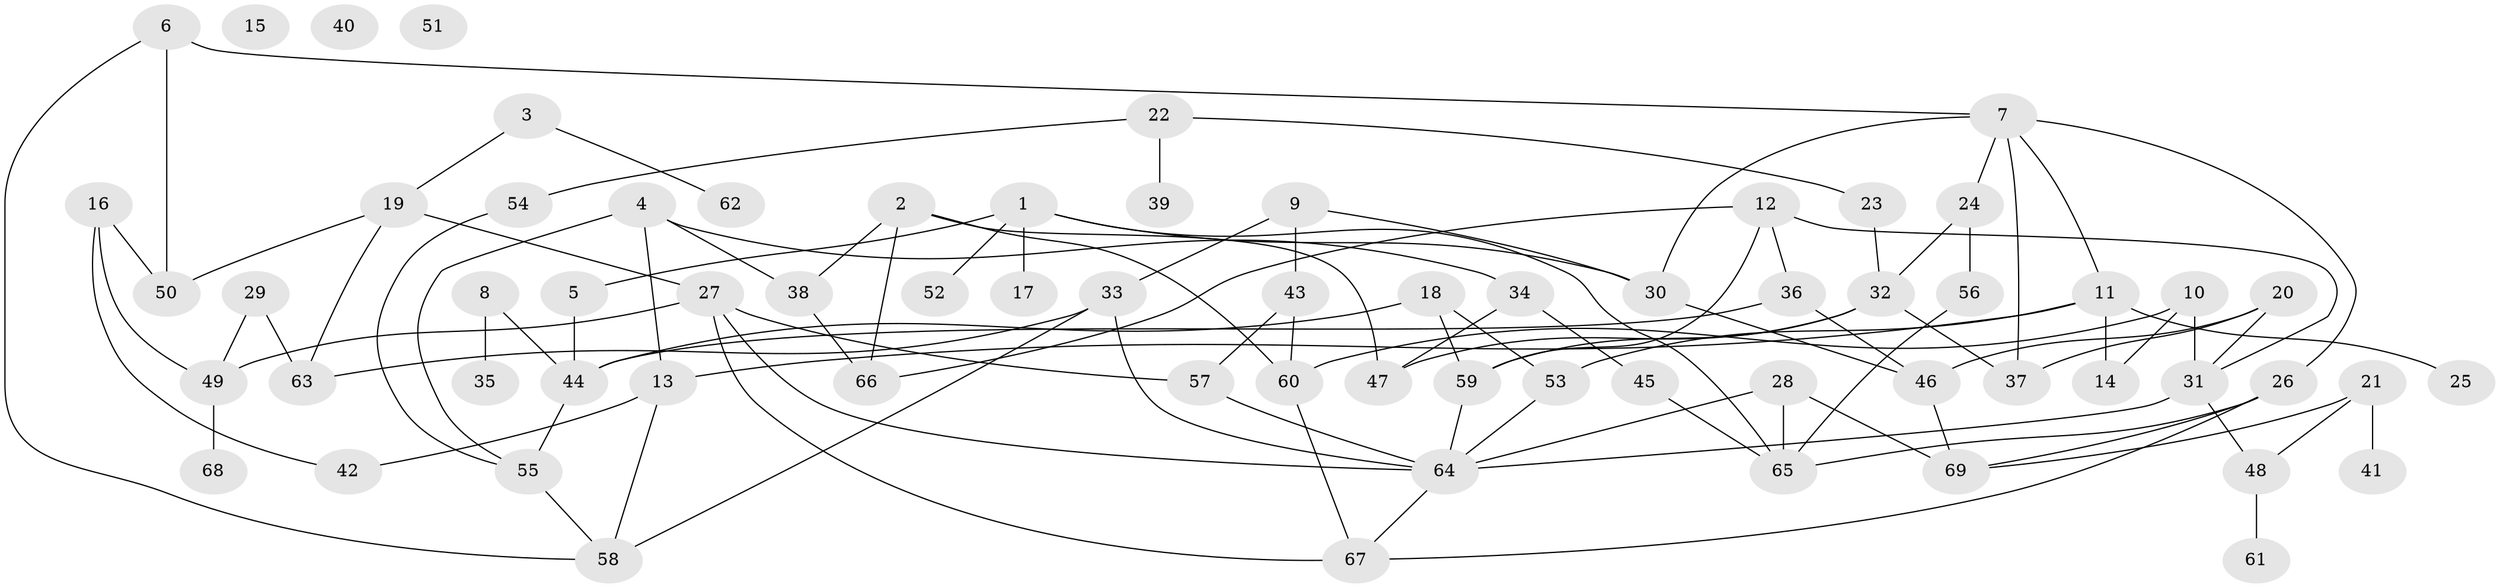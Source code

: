 // Generated by graph-tools (version 1.1) at 2025/25/03/09/25 03:25:16]
// undirected, 69 vertices, 104 edges
graph export_dot {
graph [start="1"]
  node [color=gray90,style=filled];
  1;
  2;
  3;
  4;
  5;
  6;
  7;
  8;
  9;
  10;
  11;
  12;
  13;
  14;
  15;
  16;
  17;
  18;
  19;
  20;
  21;
  22;
  23;
  24;
  25;
  26;
  27;
  28;
  29;
  30;
  31;
  32;
  33;
  34;
  35;
  36;
  37;
  38;
  39;
  40;
  41;
  42;
  43;
  44;
  45;
  46;
  47;
  48;
  49;
  50;
  51;
  52;
  53;
  54;
  55;
  56;
  57;
  58;
  59;
  60;
  61;
  62;
  63;
  64;
  65;
  66;
  67;
  68;
  69;
  1 -- 5;
  1 -- 17;
  1 -- 30;
  1 -- 52;
  1 -- 65;
  2 -- 38;
  2 -- 47;
  2 -- 60;
  2 -- 66;
  3 -- 19;
  3 -- 62;
  4 -- 13;
  4 -- 34;
  4 -- 38;
  4 -- 55;
  5 -- 44;
  6 -- 7;
  6 -- 50;
  6 -- 58;
  7 -- 11;
  7 -- 24;
  7 -- 26;
  7 -- 30;
  7 -- 37;
  8 -- 35;
  8 -- 44;
  9 -- 30;
  9 -- 33;
  9 -- 43;
  10 -- 14;
  10 -- 31;
  10 -- 60;
  11 -- 13;
  11 -- 14;
  11 -- 25;
  11 -- 53;
  12 -- 31;
  12 -- 36;
  12 -- 59;
  12 -- 66;
  13 -- 42;
  13 -- 58;
  16 -- 42;
  16 -- 49;
  16 -- 50;
  18 -- 44;
  18 -- 53;
  18 -- 59;
  19 -- 27;
  19 -- 50;
  19 -- 63;
  20 -- 31;
  20 -- 37;
  20 -- 46;
  21 -- 41;
  21 -- 48;
  21 -- 69;
  22 -- 23;
  22 -- 39;
  22 -- 54;
  23 -- 32;
  24 -- 32;
  24 -- 56;
  26 -- 65;
  26 -- 67;
  26 -- 69;
  27 -- 49;
  27 -- 57;
  27 -- 64;
  27 -- 67;
  28 -- 64;
  28 -- 65;
  28 -- 69;
  29 -- 49;
  29 -- 63;
  30 -- 46;
  31 -- 48;
  31 -- 64;
  32 -- 37;
  32 -- 47;
  32 -- 59;
  33 -- 58;
  33 -- 63;
  33 -- 64;
  34 -- 45;
  34 -- 47;
  36 -- 44;
  36 -- 46;
  38 -- 66;
  43 -- 57;
  43 -- 60;
  44 -- 55;
  45 -- 65;
  46 -- 69;
  48 -- 61;
  49 -- 68;
  53 -- 64;
  54 -- 55;
  55 -- 58;
  56 -- 65;
  57 -- 64;
  59 -- 64;
  60 -- 67;
  64 -- 67;
}
